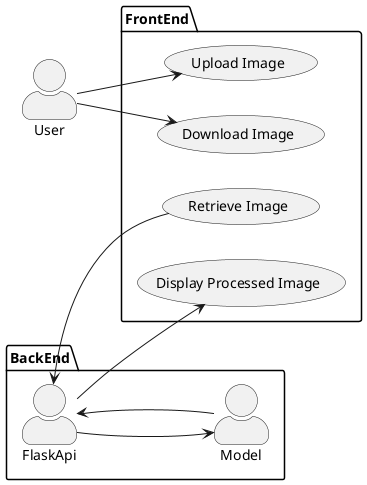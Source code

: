 @startuml usecase
left to right direction
skinparam actorStyle awesome
actor User as g
package BackEnd {
  actor FlaskApi as c
  actor Model as m
}
package FrontEnd {
  usecase "Upload Image" as UC1
  usecase "Download Image" as UC2
  usecase "Retrieve Image" as UC4
  usecase "Display Processed Image" as UC3
}
UC4 --> c
g --> UC1
c --> UC3
g --> UC2
c --> m
m --> c
@enduml
